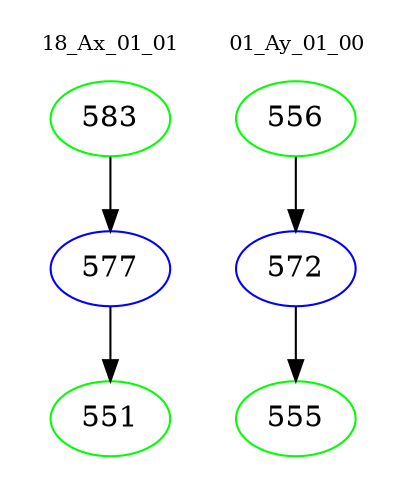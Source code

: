 digraph{
subgraph cluster_0 {
color = white
label = "18_Ax_01_01";
fontsize=10;
T0_583 [label="583", color="green"]
T0_583 -> T0_577 [color="black"]
T0_577 [label="577", color="blue"]
T0_577 -> T0_551 [color="black"]
T0_551 [label="551", color="green"]
}
subgraph cluster_1 {
color = white
label = "01_Ay_01_00";
fontsize=10;
T1_556 [label="556", color="green"]
T1_556 -> T1_572 [color="black"]
T1_572 [label="572", color="blue"]
T1_572 -> T1_555 [color="black"]
T1_555 [label="555", color="green"]
}
}
